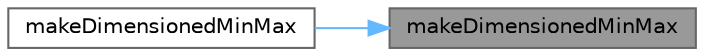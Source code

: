 digraph "makeDimensionedMinMax"
{
 // LATEX_PDF_SIZE
  bgcolor="transparent";
  edge [fontname=Helvetica,fontsize=10,labelfontname=Helvetica,labelfontsize=10];
  node [fontname=Helvetica,fontsize=10,shape=box,height=0.2,width=0.4];
  rankdir="RL";
  Node1 [id="Node000001",label="makeDimensionedMinMax",height=0.2,width=0.4,color="gray40", fillcolor="grey60", style="filled", fontcolor="black",tooltip=" "];
  Node1 -> Node2 [id="edge1_Node000001_Node000002",dir="back",color="steelblue1",style="solid",tooltip=" "];
  Node2 [id="Node000002",label="makeDimensionedMinMax",height=0.2,width=0.4,color="grey40", fillcolor="white", style="filled",URL="$namespaceFoam.html#a8ff25770ac2a3aee44bfdd14773fffef",tooltip=" "];
}
